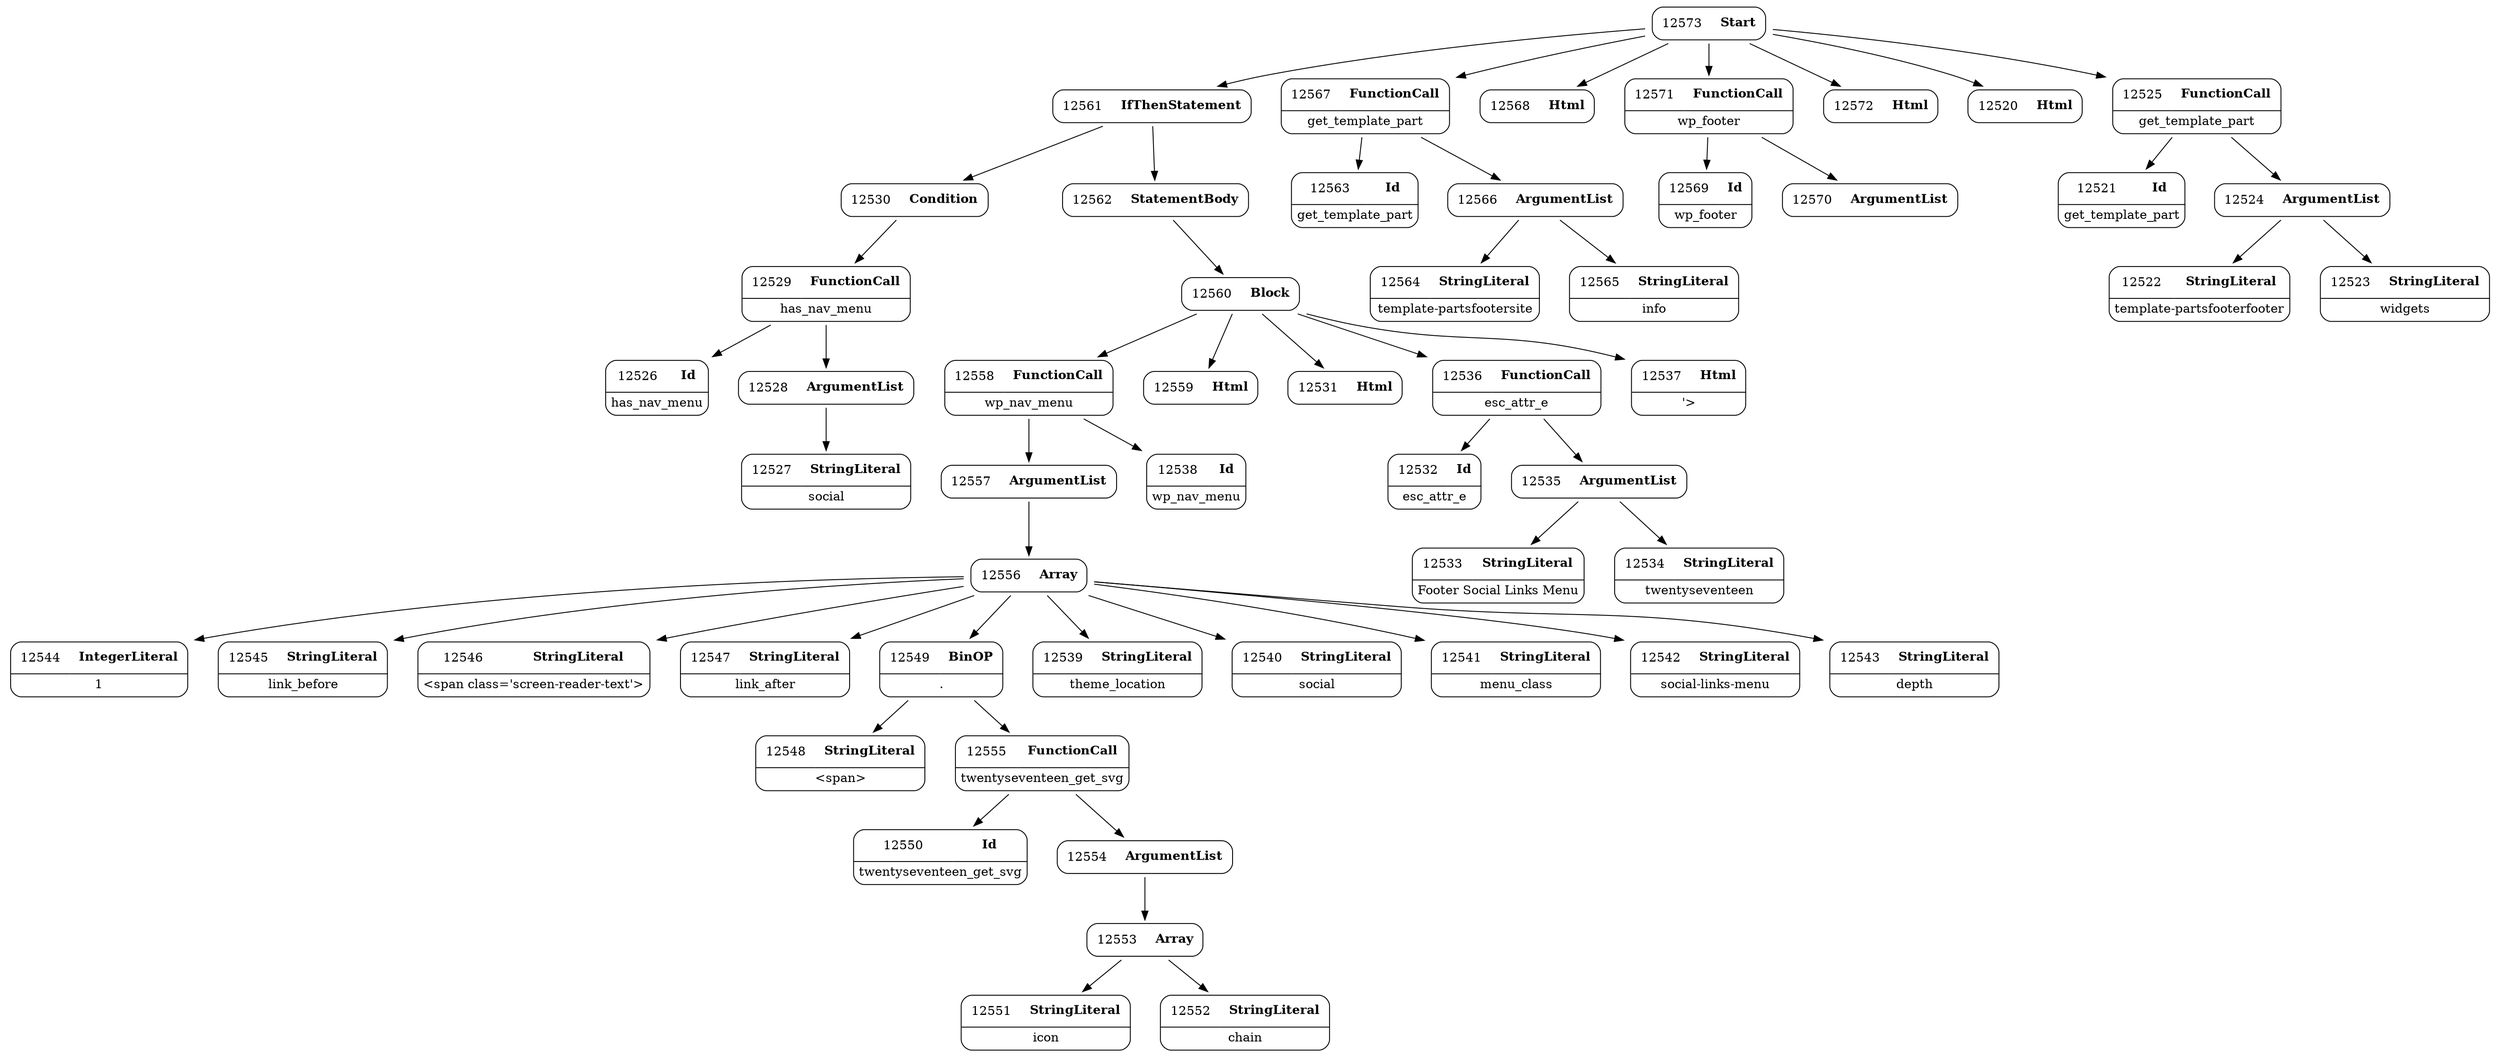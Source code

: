 digraph ast {
node [shape=none];
12544 [label=<<TABLE border='1' cellspacing='0' cellpadding='10' style='rounded' ><TR><TD border='0'>12544</TD><TD border='0'><B>IntegerLiteral</B></TD></TR><HR/><TR><TD border='0' cellpadding='5' colspan='2'>1</TD></TR></TABLE>>];
12545 [label=<<TABLE border='1' cellspacing='0' cellpadding='10' style='rounded' ><TR><TD border='0'>12545</TD><TD border='0'><B>StringLiteral</B></TD></TR><HR/><TR><TD border='0' cellpadding='5' colspan='2'>link_before</TD></TR></TABLE>>];
12546 [label=<<TABLE border='1' cellspacing='0' cellpadding='10' style='rounded' ><TR><TD border='0'>12546</TD><TD border='0'><B>StringLiteral</B></TD></TR><HR/><TR><TD border='0' cellpadding='5' colspan='2'>&lt;span class='screen-reader-text'&gt;</TD></TR></TABLE>>];
12547 [label=<<TABLE border='1' cellspacing='0' cellpadding='10' style='rounded' ><TR><TD border='0'>12547</TD><TD border='0'><B>StringLiteral</B></TD></TR><HR/><TR><TD border='0' cellpadding='5' colspan='2'>link_after</TD></TR></TABLE>>];
12548 [label=<<TABLE border='1' cellspacing='0' cellpadding='10' style='rounded' ><TR><TD border='0'>12548</TD><TD border='0'><B>StringLiteral</B></TD></TR><HR/><TR><TD border='0' cellpadding='5' colspan='2'>&lt;span&gt;</TD></TR></TABLE>>];
12549 [label=<<TABLE border='1' cellspacing='0' cellpadding='10' style='rounded' ><TR><TD border='0'>12549</TD><TD border='0'><B>BinOP</B></TD></TR><HR/><TR><TD border='0' cellpadding='5' colspan='2'>.</TD></TR></TABLE>>];
12549 -> 12548 [weight=2];
12549 -> 12555 [weight=2];
12550 [label=<<TABLE border='1' cellspacing='0' cellpadding='10' style='rounded' ><TR><TD border='0'>12550</TD><TD border='0'><B>Id</B></TD></TR><HR/><TR><TD border='0' cellpadding='5' colspan='2'>twentyseventeen_get_svg</TD></TR></TABLE>>];
12551 [label=<<TABLE border='1' cellspacing='0' cellpadding='10' style='rounded' ><TR><TD border='0'>12551</TD><TD border='0'><B>StringLiteral</B></TD></TR><HR/><TR><TD border='0' cellpadding='5' colspan='2'>icon</TD></TR></TABLE>>];
12552 [label=<<TABLE border='1' cellspacing='0' cellpadding='10' style='rounded' ><TR><TD border='0'>12552</TD><TD border='0'><B>StringLiteral</B></TD></TR><HR/><TR><TD border='0' cellpadding='5' colspan='2'>chain</TD></TR></TABLE>>];
12553 [label=<<TABLE border='1' cellspacing='0' cellpadding='10' style='rounded' ><TR><TD border='0'>12553</TD><TD border='0'><B>Array</B></TD></TR></TABLE>>];
12553 -> 12551 [weight=2];
12553 -> 12552 [weight=2];
12554 [label=<<TABLE border='1' cellspacing='0' cellpadding='10' style='rounded' ><TR><TD border='0'>12554</TD><TD border='0'><B>ArgumentList</B></TD></TR></TABLE>>];
12554 -> 12553 [weight=2];
12555 [label=<<TABLE border='1' cellspacing='0' cellpadding='10' style='rounded' ><TR><TD border='0'>12555</TD><TD border='0'><B>FunctionCall</B></TD></TR><HR/><TR><TD border='0' cellpadding='5' colspan='2'>twentyseventeen_get_svg</TD></TR></TABLE>>];
12555 -> 12550 [weight=2];
12555 -> 12554 [weight=2];
12556 [label=<<TABLE border='1' cellspacing='0' cellpadding='10' style='rounded' ><TR><TD border='0'>12556</TD><TD border='0'><B>Array</B></TD></TR></TABLE>>];
12556 -> 12539 [weight=2];
12556 -> 12540 [weight=2];
12556 -> 12541 [weight=2];
12556 -> 12542 [weight=2];
12556 -> 12543 [weight=2];
12556 -> 12544 [weight=2];
12556 -> 12545 [weight=2];
12556 -> 12546 [weight=2];
12556 -> 12547 [weight=2];
12556 -> 12549 [weight=2];
12557 [label=<<TABLE border='1' cellspacing='0' cellpadding='10' style='rounded' ><TR><TD border='0'>12557</TD><TD border='0'><B>ArgumentList</B></TD></TR></TABLE>>];
12557 -> 12556 [weight=2];
12558 [label=<<TABLE border='1' cellspacing='0' cellpadding='10' style='rounded' ><TR><TD border='0'>12558</TD><TD border='0'><B>FunctionCall</B></TD></TR><HR/><TR><TD border='0' cellpadding='5' colspan='2'>wp_nav_menu</TD></TR></TABLE>>];
12558 -> 12538 [weight=2];
12558 -> 12557 [weight=2];
12559 [label=<<TABLE border='1' cellspacing='0' cellpadding='10' style='rounded' ><TR><TD border='0'>12559</TD><TD border='0'><B>Html</B></TD></TR></TABLE>>];
12560 [label=<<TABLE border='1' cellspacing='0' cellpadding='10' style='rounded' ><TR><TD border='0'>12560</TD><TD border='0'><B>Block</B></TD></TR></TABLE>>];
12560 -> 12531 [weight=2];
12560 -> 12536 [weight=2];
12560 -> 12537 [weight=2];
12560 -> 12558 [weight=2];
12560 -> 12559 [weight=2];
12561 [label=<<TABLE border='1' cellspacing='0' cellpadding='10' style='rounded' ><TR><TD border='0'>12561</TD><TD border='0'><B>IfThenStatement</B></TD></TR></TABLE>>];
12561 -> 12530 [weight=2];
12561 -> 12562 [weight=2];
12562 [label=<<TABLE border='1' cellspacing='0' cellpadding='10' style='rounded' ><TR><TD border='0'>12562</TD><TD border='0'><B>StatementBody</B></TD></TR></TABLE>>];
12562 -> 12560 [weight=2];
12563 [label=<<TABLE border='1' cellspacing='0' cellpadding='10' style='rounded' ><TR><TD border='0'>12563</TD><TD border='0'><B>Id</B></TD></TR><HR/><TR><TD border='0' cellpadding='5' colspan='2'>get_template_part</TD></TR></TABLE>>];
12564 [label=<<TABLE border='1' cellspacing='0' cellpadding='10' style='rounded' ><TR><TD border='0'>12564</TD><TD border='0'><B>StringLiteral</B></TD></TR><HR/><TR><TD border='0' cellpadding='5' colspan='2'>template-partsfootersite</TD></TR></TABLE>>];
12565 [label=<<TABLE border='1' cellspacing='0' cellpadding='10' style='rounded' ><TR><TD border='0'>12565</TD><TD border='0'><B>StringLiteral</B></TD></TR><HR/><TR><TD border='0' cellpadding='5' colspan='2'>info</TD></TR></TABLE>>];
12566 [label=<<TABLE border='1' cellspacing='0' cellpadding='10' style='rounded' ><TR><TD border='0'>12566</TD><TD border='0'><B>ArgumentList</B></TD></TR></TABLE>>];
12566 -> 12564 [weight=2];
12566 -> 12565 [weight=2];
12567 [label=<<TABLE border='1' cellspacing='0' cellpadding='10' style='rounded' ><TR><TD border='0'>12567</TD><TD border='0'><B>FunctionCall</B></TD></TR><HR/><TR><TD border='0' cellpadding='5' colspan='2'>get_template_part</TD></TR></TABLE>>];
12567 -> 12563 [weight=2];
12567 -> 12566 [weight=2];
12568 [label=<<TABLE border='1' cellspacing='0' cellpadding='10' style='rounded' ><TR><TD border='0'>12568</TD><TD border='0'><B>Html</B></TD></TR></TABLE>>];
12569 [label=<<TABLE border='1' cellspacing='0' cellpadding='10' style='rounded' ><TR><TD border='0'>12569</TD><TD border='0'><B>Id</B></TD></TR><HR/><TR><TD border='0' cellpadding='5' colspan='2'>wp_footer</TD></TR></TABLE>>];
12570 [label=<<TABLE border='1' cellspacing='0' cellpadding='10' style='rounded' ><TR><TD border='0'>12570</TD><TD border='0'><B>ArgumentList</B></TD></TR></TABLE>>];
12571 [label=<<TABLE border='1' cellspacing='0' cellpadding='10' style='rounded' ><TR><TD border='0'>12571</TD><TD border='0'><B>FunctionCall</B></TD></TR><HR/><TR><TD border='0' cellpadding='5' colspan='2'>wp_footer</TD></TR></TABLE>>];
12571 -> 12569 [weight=2];
12571 -> 12570 [weight=2];
12572 [label=<<TABLE border='1' cellspacing='0' cellpadding='10' style='rounded' ><TR><TD border='0'>12572</TD><TD border='0'><B>Html</B></TD></TR></TABLE>>];
12573 [label=<<TABLE border='1' cellspacing='0' cellpadding='10' style='rounded' ><TR><TD border='0'>12573</TD><TD border='0'><B>Start</B></TD></TR></TABLE>>];
12573 -> 12520 [weight=2];
12573 -> 12525 [weight=2];
12573 -> 12561 [weight=2];
12573 -> 12567 [weight=2];
12573 -> 12568 [weight=2];
12573 -> 12571 [weight=2];
12573 -> 12572 [weight=2];
12520 [label=<<TABLE border='1' cellspacing='0' cellpadding='10' style='rounded' ><TR><TD border='0'>12520</TD><TD border='0'><B>Html</B></TD></TR></TABLE>>];
12521 [label=<<TABLE border='1' cellspacing='0' cellpadding='10' style='rounded' ><TR><TD border='0'>12521</TD><TD border='0'><B>Id</B></TD></TR><HR/><TR><TD border='0' cellpadding='5' colspan='2'>get_template_part</TD></TR></TABLE>>];
12522 [label=<<TABLE border='1' cellspacing='0' cellpadding='10' style='rounded' ><TR><TD border='0'>12522</TD><TD border='0'><B>StringLiteral</B></TD></TR><HR/><TR><TD border='0' cellpadding='5' colspan='2'>template-partsfooterfooter</TD></TR></TABLE>>];
12523 [label=<<TABLE border='1' cellspacing='0' cellpadding='10' style='rounded' ><TR><TD border='0'>12523</TD><TD border='0'><B>StringLiteral</B></TD></TR><HR/><TR><TD border='0' cellpadding='5' colspan='2'>widgets</TD></TR></TABLE>>];
12524 [label=<<TABLE border='1' cellspacing='0' cellpadding='10' style='rounded' ><TR><TD border='0'>12524</TD><TD border='0'><B>ArgumentList</B></TD></TR></TABLE>>];
12524 -> 12522 [weight=2];
12524 -> 12523 [weight=2];
12525 [label=<<TABLE border='1' cellspacing='0' cellpadding='10' style='rounded' ><TR><TD border='0'>12525</TD><TD border='0'><B>FunctionCall</B></TD></TR><HR/><TR><TD border='0' cellpadding='5' colspan='2'>get_template_part</TD></TR></TABLE>>];
12525 -> 12521 [weight=2];
12525 -> 12524 [weight=2];
12526 [label=<<TABLE border='1' cellspacing='0' cellpadding='10' style='rounded' ><TR><TD border='0'>12526</TD><TD border='0'><B>Id</B></TD></TR><HR/><TR><TD border='0' cellpadding='5' colspan='2'>has_nav_menu</TD></TR></TABLE>>];
12527 [label=<<TABLE border='1' cellspacing='0' cellpadding='10' style='rounded' ><TR><TD border='0'>12527</TD><TD border='0'><B>StringLiteral</B></TD></TR><HR/><TR><TD border='0' cellpadding='5' colspan='2'>social</TD></TR></TABLE>>];
12528 [label=<<TABLE border='1' cellspacing='0' cellpadding='10' style='rounded' ><TR><TD border='0'>12528</TD><TD border='0'><B>ArgumentList</B></TD></TR></TABLE>>];
12528 -> 12527 [weight=2];
12529 [label=<<TABLE border='1' cellspacing='0' cellpadding='10' style='rounded' ><TR><TD border='0'>12529</TD><TD border='0'><B>FunctionCall</B></TD></TR><HR/><TR><TD border='0' cellpadding='5' colspan='2'>has_nav_menu</TD></TR></TABLE>>];
12529 -> 12526 [weight=2];
12529 -> 12528 [weight=2];
12530 [label=<<TABLE border='1' cellspacing='0' cellpadding='10' style='rounded' ><TR><TD border='0'>12530</TD><TD border='0'><B>Condition</B></TD></TR></TABLE>>];
12530 -> 12529 [weight=2];
12531 [label=<<TABLE border='1' cellspacing='0' cellpadding='10' style='rounded' ><TR><TD border='0'>12531</TD><TD border='0'><B>Html</B></TD></TR></TABLE>>];
12532 [label=<<TABLE border='1' cellspacing='0' cellpadding='10' style='rounded' ><TR><TD border='0'>12532</TD><TD border='0'><B>Id</B></TD></TR><HR/><TR><TD border='0' cellpadding='5' colspan='2'>esc_attr_e</TD></TR></TABLE>>];
12533 [label=<<TABLE border='1' cellspacing='0' cellpadding='10' style='rounded' ><TR><TD border='0'>12533</TD><TD border='0'><B>StringLiteral</B></TD></TR><HR/><TR><TD border='0' cellpadding='5' colspan='2'>Footer Social Links Menu</TD></TR></TABLE>>];
12534 [label=<<TABLE border='1' cellspacing='0' cellpadding='10' style='rounded' ><TR><TD border='0'>12534</TD><TD border='0'><B>StringLiteral</B></TD></TR><HR/><TR><TD border='0' cellpadding='5' colspan='2'>twentyseventeen</TD></TR></TABLE>>];
12535 [label=<<TABLE border='1' cellspacing='0' cellpadding='10' style='rounded' ><TR><TD border='0'>12535</TD><TD border='0'><B>ArgumentList</B></TD></TR></TABLE>>];
12535 -> 12533 [weight=2];
12535 -> 12534 [weight=2];
12536 [label=<<TABLE border='1' cellspacing='0' cellpadding='10' style='rounded' ><TR><TD border='0'>12536</TD><TD border='0'><B>FunctionCall</B></TD></TR><HR/><TR><TD border='0' cellpadding='5' colspan='2'>esc_attr_e</TD></TR></TABLE>>];
12536 -> 12532 [weight=2];
12536 -> 12535 [weight=2];
12537 [label=<<TABLE border='1' cellspacing='0' cellpadding='10' style='rounded' ><TR><TD border='0'>12537</TD><TD border='0'><B>Html</B></TD></TR><HR/><TR><TD border='0' cellpadding='5' colspan='2'>'&gt;</TD></TR></TABLE>>];
12538 [label=<<TABLE border='1' cellspacing='0' cellpadding='10' style='rounded' ><TR><TD border='0'>12538</TD><TD border='0'><B>Id</B></TD></TR><HR/><TR><TD border='0' cellpadding='5' colspan='2'>wp_nav_menu</TD></TR></TABLE>>];
12539 [label=<<TABLE border='1' cellspacing='0' cellpadding='10' style='rounded' ><TR><TD border='0'>12539</TD><TD border='0'><B>StringLiteral</B></TD></TR><HR/><TR><TD border='0' cellpadding='5' colspan='2'>theme_location</TD></TR></TABLE>>];
12540 [label=<<TABLE border='1' cellspacing='0' cellpadding='10' style='rounded' ><TR><TD border='0'>12540</TD><TD border='0'><B>StringLiteral</B></TD></TR><HR/><TR><TD border='0' cellpadding='5' colspan='2'>social</TD></TR></TABLE>>];
12541 [label=<<TABLE border='1' cellspacing='0' cellpadding='10' style='rounded' ><TR><TD border='0'>12541</TD><TD border='0'><B>StringLiteral</B></TD></TR><HR/><TR><TD border='0' cellpadding='5' colspan='2'>menu_class</TD></TR></TABLE>>];
12542 [label=<<TABLE border='1' cellspacing='0' cellpadding='10' style='rounded' ><TR><TD border='0'>12542</TD><TD border='0'><B>StringLiteral</B></TD></TR><HR/><TR><TD border='0' cellpadding='5' colspan='2'>social-links-menu</TD></TR></TABLE>>];
12543 [label=<<TABLE border='1' cellspacing='0' cellpadding='10' style='rounded' ><TR><TD border='0'>12543</TD><TD border='0'><B>StringLiteral</B></TD></TR><HR/><TR><TD border='0' cellpadding='5' colspan='2'>depth</TD></TR></TABLE>>];
}
